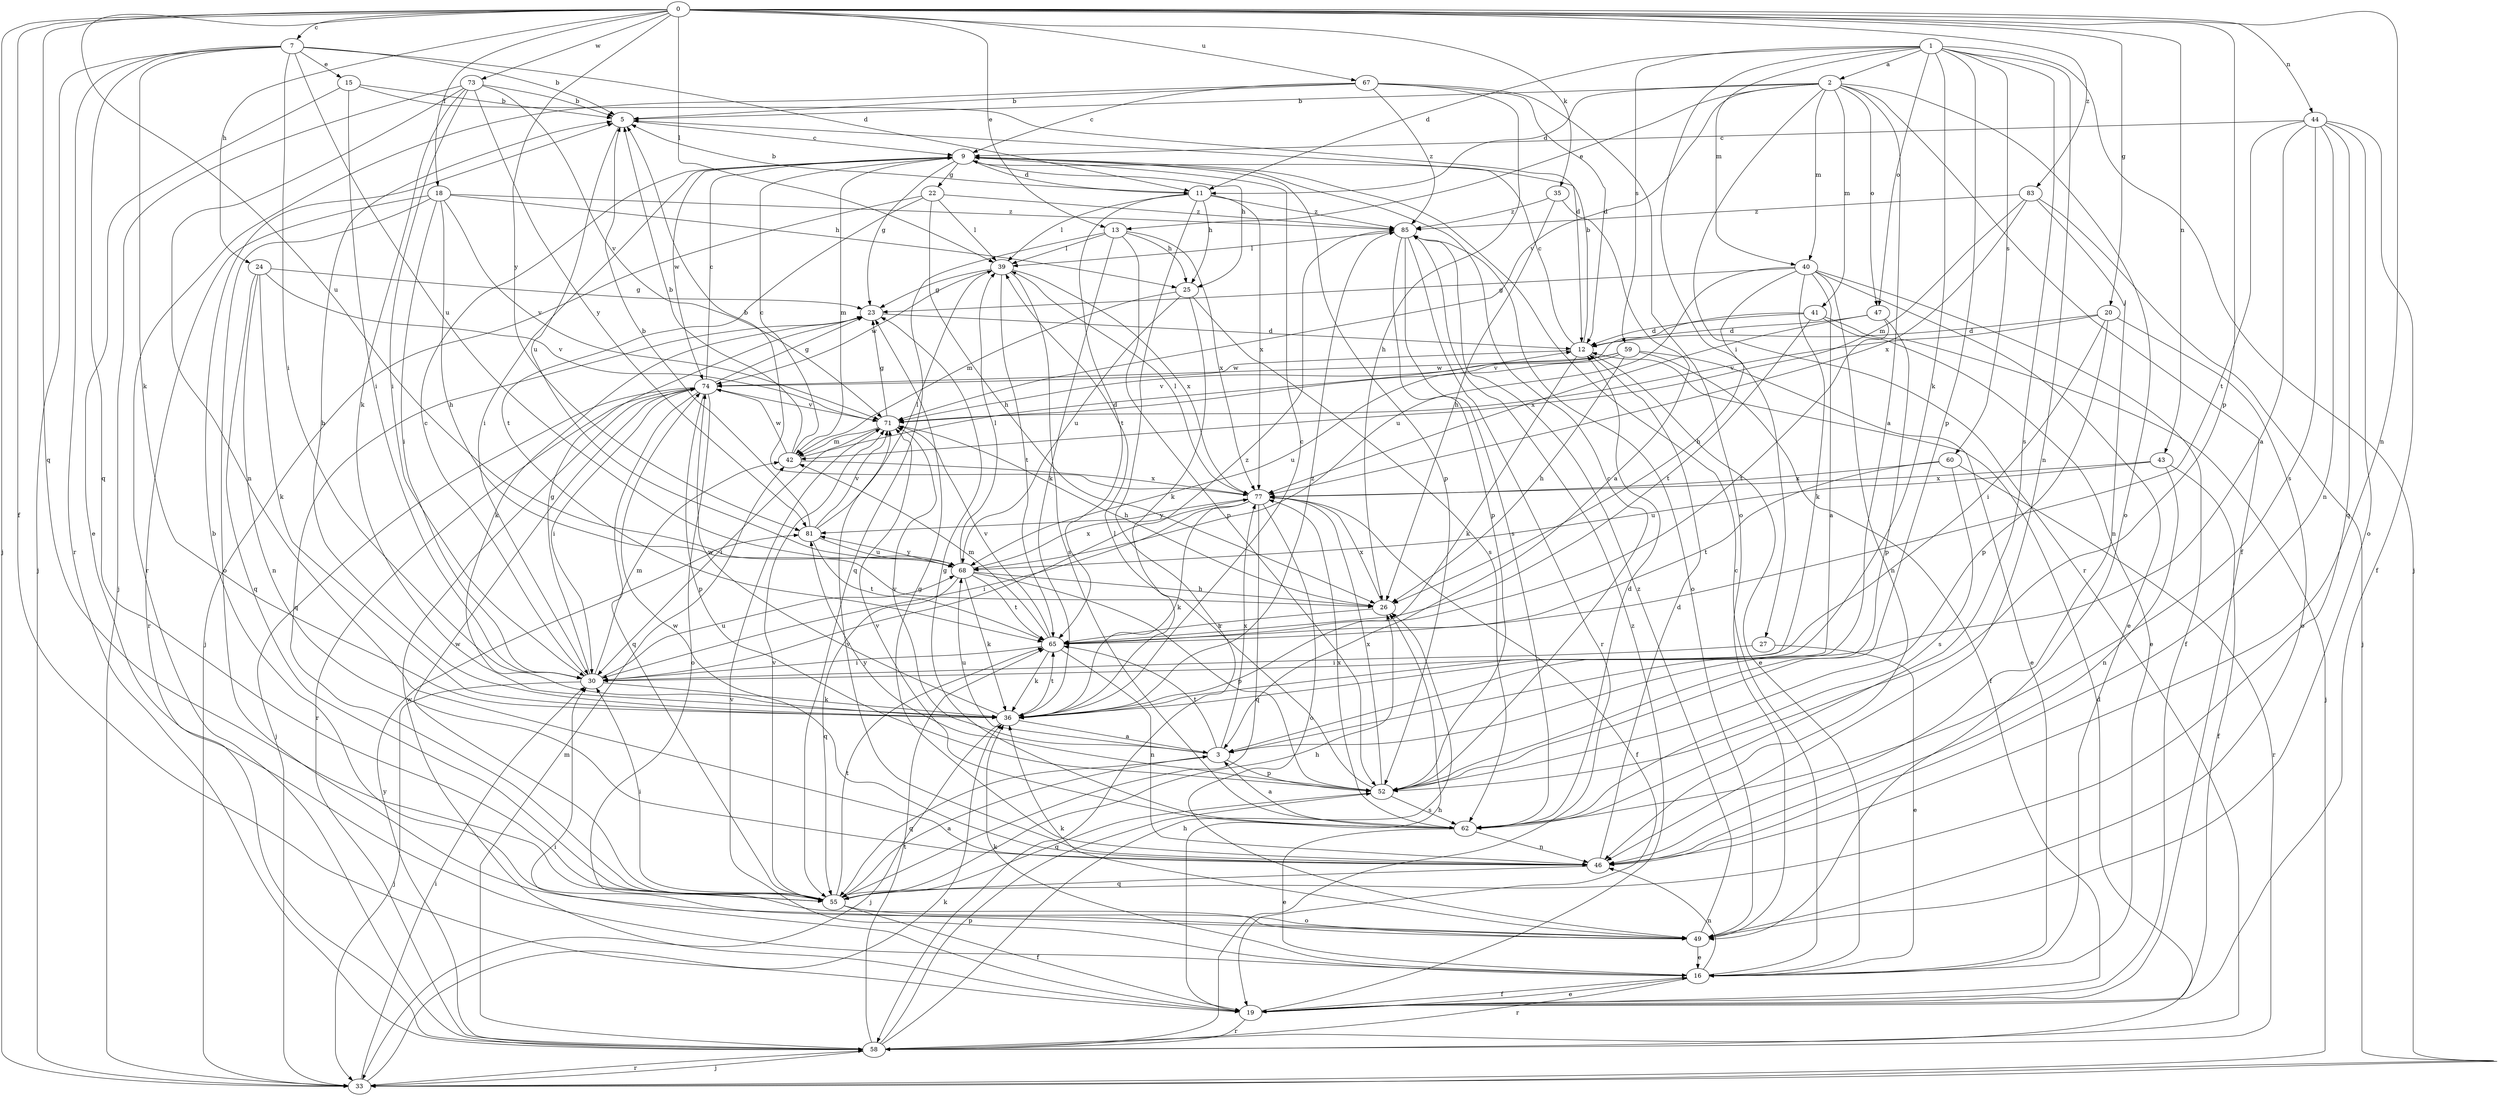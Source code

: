 strict digraph  {
0;
1;
2;
3;
5;
7;
9;
11;
12;
13;
15;
16;
18;
19;
20;
22;
23;
24;
25;
26;
27;
30;
33;
35;
36;
39;
40;
41;
42;
43;
44;
46;
47;
49;
52;
55;
58;
59;
60;
62;
65;
67;
68;
71;
73;
74;
77;
81;
83;
85;
0 -> 7  [label=c];
0 -> 13  [label=e];
0 -> 18  [label=f];
0 -> 19  [label=f];
0 -> 20  [label=g];
0 -> 24  [label=h];
0 -> 33  [label=j];
0 -> 35  [label=k];
0 -> 39  [label=l];
0 -> 43  [label=n];
0 -> 44  [label=n];
0 -> 46  [label=n];
0 -> 52  [label=p];
0 -> 55  [label=q];
0 -> 67  [label=u];
0 -> 68  [label=u];
0 -> 73  [label=w];
0 -> 81  [label=y];
0 -> 83  [label=z];
1 -> 2  [label=a];
1 -> 11  [label=d];
1 -> 27  [label=i];
1 -> 33  [label=j];
1 -> 36  [label=k];
1 -> 40  [label=m];
1 -> 46  [label=n];
1 -> 47  [label=o];
1 -> 52  [label=p];
1 -> 59  [label=s];
1 -> 60  [label=s];
1 -> 62  [label=s];
2 -> 3  [label=a];
2 -> 5  [label=b];
2 -> 11  [label=d];
2 -> 13  [label=e];
2 -> 19  [label=f];
2 -> 40  [label=m];
2 -> 41  [label=m];
2 -> 47  [label=o];
2 -> 49  [label=o];
2 -> 58  [label=r];
2 -> 71  [label=v];
3 -> 52  [label=p];
3 -> 55  [label=q];
3 -> 65  [label=t];
3 -> 68  [label=u];
3 -> 71  [label=v];
3 -> 77  [label=x];
5 -> 9  [label=c];
5 -> 68  [label=u];
7 -> 5  [label=b];
7 -> 11  [label=d];
7 -> 15  [label=e];
7 -> 30  [label=i];
7 -> 33  [label=j];
7 -> 36  [label=k];
7 -> 55  [label=q];
7 -> 58  [label=r];
7 -> 68  [label=u];
9 -> 11  [label=d];
9 -> 22  [label=g];
9 -> 23  [label=g];
9 -> 25  [label=h];
9 -> 30  [label=i];
9 -> 42  [label=m];
9 -> 52  [label=p];
9 -> 74  [label=w];
11 -> 5  [label=b];
11 -> 25  [label=h];
11 -> 39  [label=l];
11 -> 58  [label=r];
11 -> 65  [label=t];
11 -> 77  [label=x];
11 -> 85  [label=z];
12 -> 5  [label=b];
12 -> 9  [label=c];
12 -> 16  [label=e];
12 -> 36  [label=k];
12 -> 74  [label=w];
13 -> 25  [label=h];
13 -> 36  [label=k];
13 -> 39  [label=l];
13 -> 52  [label=p];
13 -> 55  [label=q];
13 -> 77  [label=x];
15 -> 5  [label=b];
15 -> 12  [label=d];
15 -> 16  [label=e];
15 -> 30  [label=i];
16 -> 9  [label=c];
16 -> 19  [label=f];
16 -> 36  [label=k];
16 -> 46  [label=n];
16 -> 58  [label=r];
16 -> 71  [label=v];
18 -> 25  [label=h];
18 -> 26  [label=h];
18 -> 30  [label=i];
18 -> 49  [label=o];
18 -> 58  [label=r];
18 -> 71  [label=v];
18 -> 85  [label=z];
19 -> 16  [label=e];
19 -> 26  [label=h];
19 -> 30  [label=i];
19 -> 58  [label=r];
19 -> 74  [label=w];
19 -> 85  [label=z];
20 -> 12  [label=d];
20 -> 30  [label=i];
20 -> 49  [label=o];
20 -> 52  [label=p];
20 -> 71  [label=v];
22 -> 26  [label=h];
22 -> 33  [label=j];
22 -> 39  [label=l];
22 -> 65  [label=t];
22 -> 85  [label=z];
23 -> 12  [label=d];
23 -> 36  [label=k];
23 -> 55  [label=q];
24 -> 23  [label=g];
24 -> 36  [label=k];
24 -> 46  [label=n];
24 -> 55  [label=q];
24 -> 71  [label=v];
25 -> 36  [label=k];
25 -> 42  [label=m];
25 -> 62  [label=s];
25 -> 68  [label=u];
26 -> 65  [label=t];
26 -> 77  [label=x];
27 -> 16  [label=e];
27 -> 30  [label=i];
30 -> 9  [label=c];
30 -> 23  [label=g];
30 -> 33  [label=j];
30 -> 36  [label=k];
30 -> 42  [label=m];
30 -> 68  [label=u];
30 -> 85  [label=z];
33 -> 30  [label=i];
33 -> 36  [label=k];
33 -> 58  [label=r];
35 -> 3  [label=a];
35 -> 26  [label=h];
35 -> 85  [label=z];
36 -> 3  [label=a];
36 -> 5  [label=b];
36 -> 9  [label=c];
36 -> 33  [label=j];
36 -> 65  [label=t];
36 -> 74  [label=w];
36 -> 85  [label=z];
39 -> 23  [label=g];
39 -> 62  [label=s];
39 -> 65  [label=t];
39 -> 74  [label=w];
39 -> 77  [label=x];
40 -> 3  [label=a];
40 -> 16  [label=e];
40 -> 19  [label=f];
40 -> 23  [label=g];
40 -> 26  [label=h];
40 -> 36  [label=k];
40 -> 46  [label=n];
40 -> 68  [label=u];
41 -> 12  [label=d];
41 -> 16  [label=e];
41 -> 33  [label=j];
41 -> 65  [label=t];
41 -> 71  [label=v];
42 -> 5  [label=b];
42 -> 9  [label=c];
42 -> 12  [label=d];
42 -> 74  [label=w];
42 -> 77  [label=x];
43 -> 19  [label=f];
43 -> 46  [label=n];
43 -> 68  [label=u];
43 -> 77  [label=x];
44 -> 3  [label=a];
44 -> 9  [label=c];
44 -> 19  [label=f];
44 -> 46  [label=n];
44 -> 49  [label=o];
44 -> 55  [label=q];
44 -> 62  [label=s];
44 -> 65  [label=t];
46 -> 12  [label=d];
46 -> 23  [label=g];
46 -> 55  [label=q];
46 -> 71  [label=v];
46 -> 74  [label=w];
47 -> 12  [label=d];
47 -> 52  [label=p];
47 -> 65  [label=t];
47 -> 77  [label=x];
49 -> 5  [label=b];
49 -> 16  [label=e];
49 -> 36  [label=k];
49 -> 85  [label=z];
52 -> 9  [label=c];
52 -> 39  [label=l];
52 -> 55  [label=q];
52 -> 62  [label=s];
52 -> 77  [label=x];
52 -> 81  [label=y];
55 -> 3  [label=a];
55 -> 19  [label=f];
55 -> 26  [label=h];
55 -> 30  [label=i];
55 -> 49  [label=o];
55 -> 65  [label=t];
55 -> 71  [label=v];
55 -> 74  [label=w];
58 -> 12  [label=d];
58 -> 26  [label=h];
58 -> 33  [label=j];
58 -> 42  [label=m];
58 -> 52  [label=p];
58 -> 65  [label=t];
58 -> 81  [label=y];
59 -> 16  [label=e];
59 -> 19  [label=f];
59 -> 26  [label=h];
59 -> 68  [label=u];
59 -> 71  [label=v];
59 -> 74  [label=w];
60 -> 58  [label=r];
60 -> 62  [label=s];
60 -> 65  [label=t];
60 -> 77  [label=x];
62 -> 3  [label=a];
62 -> 12  [label=d];
62 -> 16  [label=e];
62 -> 23  [label=g];
62 -> 46  [label=n];
62 -> 71  [label=v];
62 -> 77  [label=x];
65 -> 30  [label=i];
65 -> 36  [label=k];
65 -> 42  [label=m];
65 -> 46  [label=n];
65 -> 71  [label=v];
67 -> 5  [label=b];
67 -> 9  [label=c];
67 -> 12  [label=d];
67 -> 26  [label=h];
67 -> 49  [label=o];
67 -> 58  [label=r];
67 -> 85  [label=z];
68 -> 26  [label=h];
68 -> 36  [label=k];
68 -> 39  [label=l];
68 -> 52  [label=p];
68 -> 55  [label=q];
68 -> 65  [label=t];
68 -> 77  [label=x];
68 -> 81  [label=y];
71 -> 23  [label=g];
71 -> 26  [label=h];
71 -> 30  [label=i];
71 -> 42  [label=m];
73 -> 5  [label=b];
73 -> 30  [label=i];
73 -> 33  [label=j];
73 -> 36  [label=k];
73 -> 46  [label=n];
73 -> 71  [label=v];
73 -> 81  [label=y];
74 -> 9  [label=c];
74 -> 23  [label=g];
74 -> 30  [label=i];
74 -> 33  [label=j];
74 -> 49  [label=o];
74 -> 52  [label=p];
74 -> 55  [label=q];
74 -> 58  [label=r];
74 -> 71  [label=v];
77 -> 5  [label=b];
77 -> 19  [label=f];
77 -> 30  [label=i];
77 -> 36  [label=k];
77 -> 39  [label=l];
77 -> 49  [label=o];
77 -> 55  [label=q];
77 -> 81  [label=y];
81 -> 5  [label=b];
81 -> 39  [label=l];
81 -> 65  [label=t];
81 -> 68  [label=u];
81 -> 71  [label=v];
83 -> 33  [label=j];
83 -> 42  [label=m];
83 -> 46  [label=n];
83 -> 77  [label=x];
83 -> 85  [label=z];
85 -> 39  [label=l];
85 -> 49  [label=o];
85 -> 52  [label=p];
85 -> 58  [label=r];
85 -> 62  [label=s];
}
